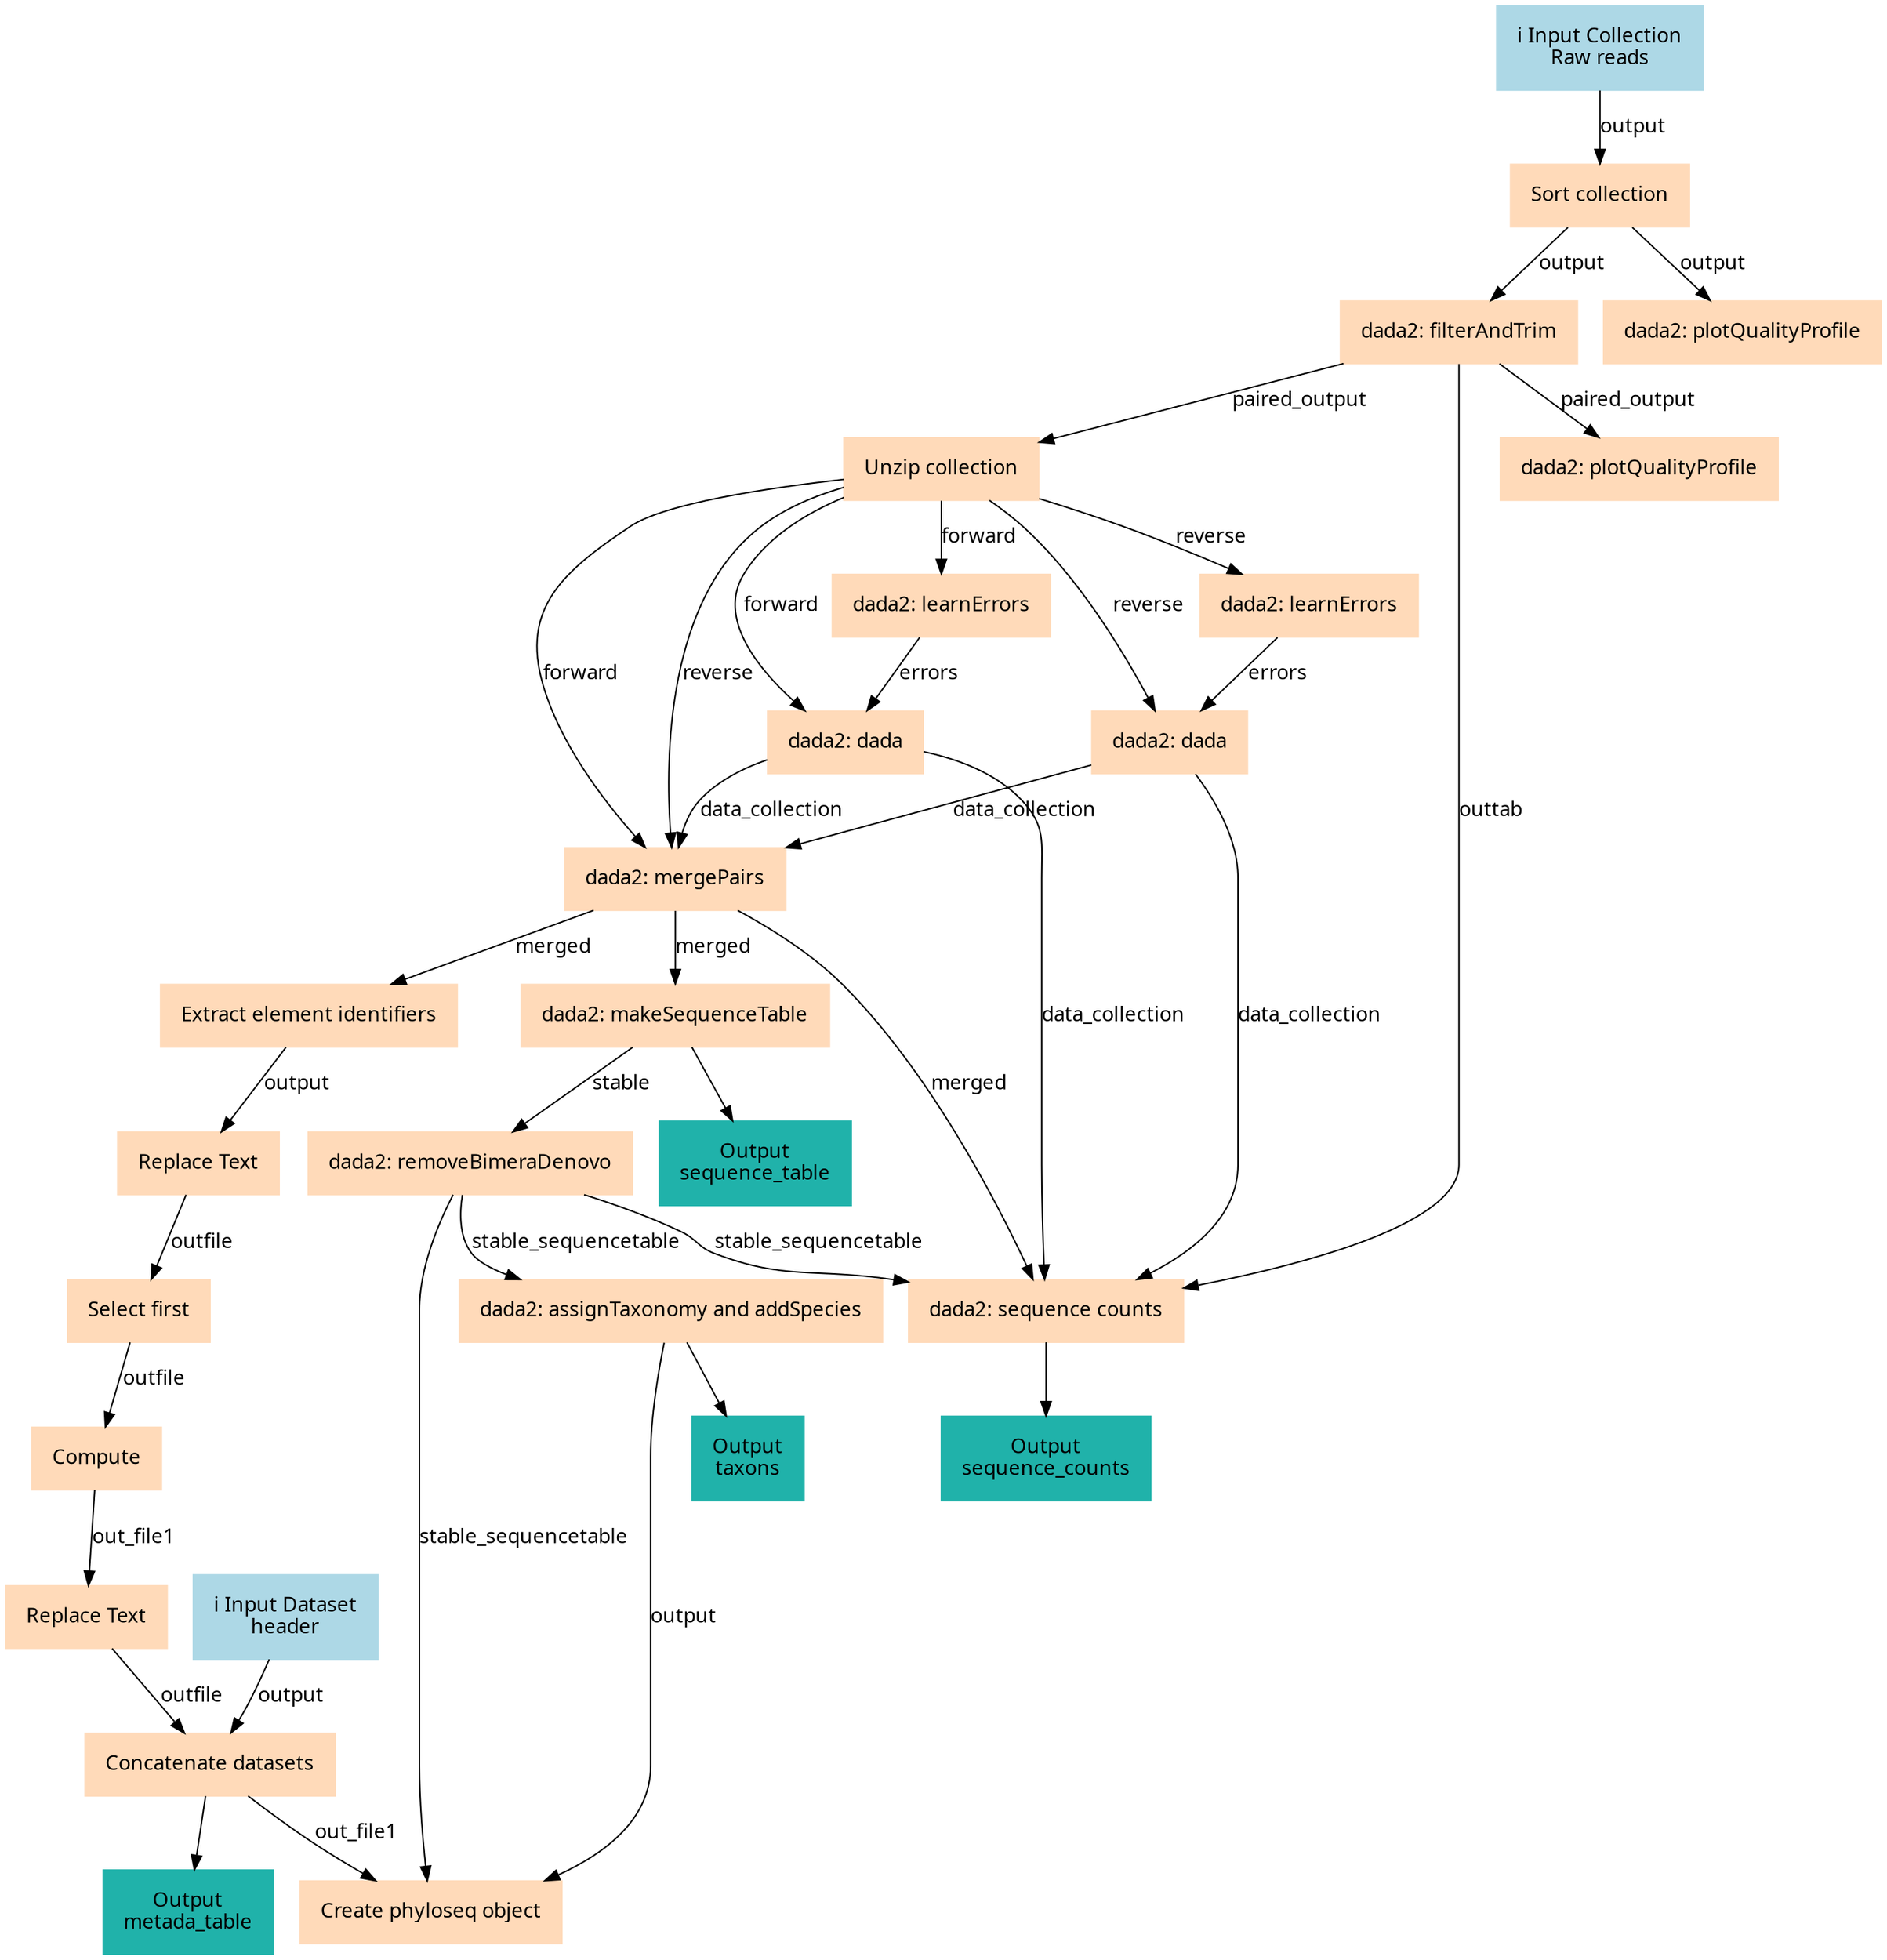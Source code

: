 digraph main {
  node [fontname="Atkinson Hyperlegible", shape=box, color=white,style=filled,color=peachpuff,margin="0.2,0.2"];
  edge [fontname="Atkinson Hyperlegible"];
  0[color=lightblue,label="ℹ️ Input Collection\nRaw reads"]
  1[color=lightblue,label="ℹ️ Input Dataset\nheader"]
  2[label="Sort collection"]
  0 -> 2 [label="output"]
  3[label="dada2: filterAndTrim"]
  2 -> 3 [label="output"]
  4[label="dada2: plotQualityProfile"]
  2 -> 4 [label="output"]
  5[label="Unzip collection"]
  3 -> 5 [label="paired_output"]
  6[label="dada2: plotQualityProfile"]
  3 -> 6 [label="paired_output"]
  7[label="dada2: learnErrors"]
  5 -> 7 [label="forward"]
  8[label="dada2: learnErrors"]
  5 -> 8 [label="reverse"]
  9[label="dada2: dada"]
  5 -> 9 [label="forward"]
  7 -> 9 [label="errors"]
  10[label="dada2: dada"]
  5 -> 10 [label="reverse"]
  8 -> 10 [label="errors"]
  11[label="dada2: mergePairs"]
  9 -> 11 [label="data_collection"]
  10 -> 11 [label="data_collection"]
  5 -> 11 [label="forward"]
  5 -> 11 [label="reverse"]
  12[label="Extract element identifiers"]
  11 -> 12 [label="merged"]
  13[label="dada2: makeSequenceTable"]
  11 -> 13 [label="merged"]
  k3fd2597939df4698bad1aabfccbb7bd2[color=lightseagreen,label="Output\nsequence_table"]
  13 -> k3fd2597939df4698bad1aabfccbb7bd2
  14[label="Replace Text"]
  12 -> 14 [label="output"]
  15[label="dada2: removeBimeraDenovo"]
  13 -> 15 [label="stable"]
  16[label="Select first"]
  14 -> 16 [label="outfile"]
  17[label="dada2: sequence counts"]
  3 -> 17 [label="outtab"]
  9 -> 17 [label="data_collection"]
  10 -> 17 [label="data_collection"]
  11 -> 17 [label="merged"]
  15 -> 17 [label="stable_sequencetable"]
  kc758f86144bc4208b1f71f5106cb678e[color=lightseagreen,label="Output\nsequence_counts"]
  17 -> kc758f86144bc4208b1f71f5106cb678e
  18[label="dada2: assignTaxonomy and addSpecies"]
  15 -> 18 [label="stable_sequencetable"]
  k904fe0a2832945ca8493fc688fb216c3[color=lightseagreen,label="Output\ntaxons"]
  18 -> k904fe0a2832945ca8493fc688fb216c3
  19[label="Compute"]
  16 -> 19 [label="outfile"]
  20[label="Replace Text"]
  19 -> 20 [label="out_file1"]
  21[label="Concatenate datasets"]
  1 -> 21 [label="output"]
  20 -> 21 [label="outfile"]
  k5479d3203e8247a9a92b6ed5959459cf[color=lightseagreen,label="Output\nmetada_table"]
  21 -> k5479d3203e8247a9a92b6ed5959459cf
  22[label="Create phyloseq object"]
  21 -> 22 [label="out_file1"]
  15 -> 22 [label="stable_sequencetable"]
  18 -> 22 [label="output"]
}
